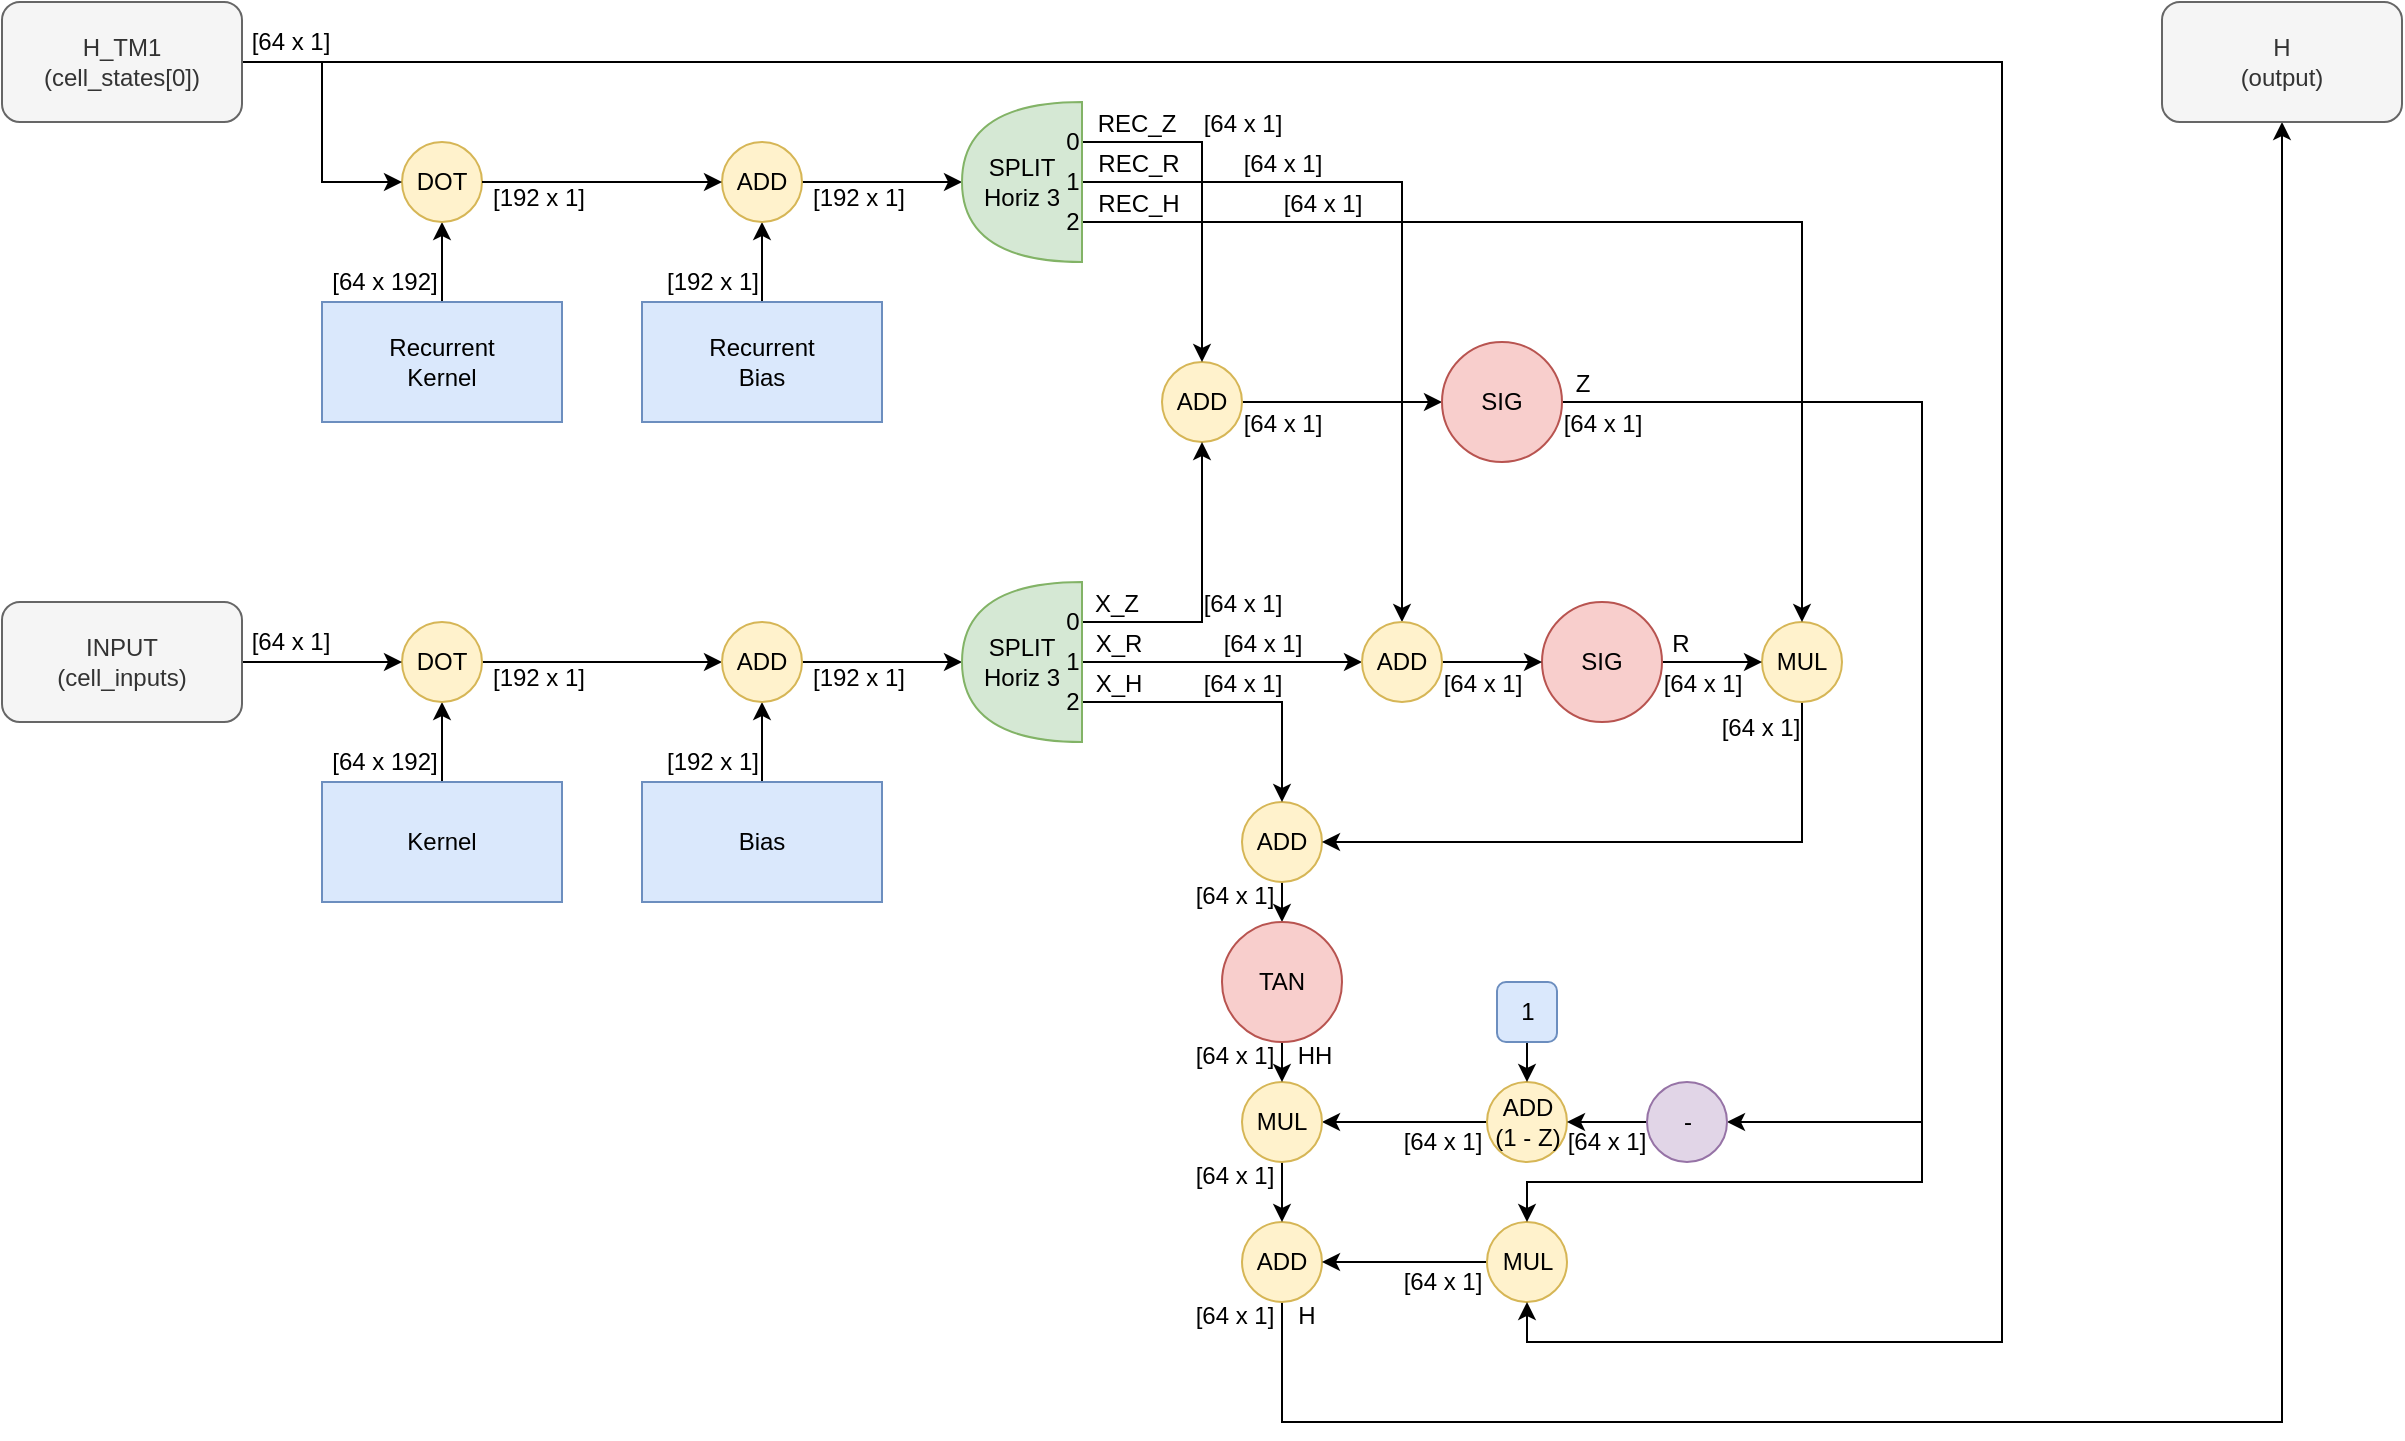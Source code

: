 <mxfile version="21.2.2" type="device">
  <diagram name="Page-1" id="1VWMIe4rgyEAhSwZu4Dp">
    <mxGraphModel dx="1434" dy="822" grid="1" gridSize="10" guides="1" tooltips="1" connect="1" arrows="1" fold="1" page="1" pageScale="1" pageWidth="850" pageHeight="1100" math="0" shadow="0">
      <root>
        <mxCell id="0" />
        <mxCell id="1" parent="0" />
        <mxCell id="q3L-NCkKGhcxbYuwb6-e-39" style="edgeStyle=orthogonalEdgeStyle;rounded=0;orthogonalLoop=1;jettySize=auto;html=1;exitX=0.5;exitY=0;exitDx=0;exitDy=0;entryX=0.5;entryY=1;entryDx=0;entryDy=0;" parent="1" source="q3L-NCkKGhcxbYuwb6-e-1" target="q3L-NCkKGhcxbYuwb6-e-6" edge="1">
          <mxGeometry relative="1" as="geometry" />
        </mxCell>
        <mxCell id="q3L-NCkKGhcxbYuwb6-e-1" value="&lt;div&gt;Kernel&lt;/div&gt;" style="rounded=0;whiteSpace=wrap;html=1;fillColor=#dae8fc;strokeColor=#6c8ebf;" parent="1" vertex="1">
          <mxGeometry x="280" y="400" width="120" height="60" as="geometry" />
        </mxCell>
        <mxCell id="q3L-NCkKGhcxbYuwb6-e-31" style="edgeStyle=orthogonalEdgeStyle;rounded=0;orthogonalLoop=1;jettySize=auto;html=1;exitX=0.5;exitY=0;exitDx=0;exitDy=0;entryX=0.5;entryY=1;entryDx=0;entryDy=0;" parent="1" source="q3L-NCkKGhcxbYuwb6-e-2" target="q3L-NCkKGhcxbYuwb6-e-5" edge="1">
          <mxGeometry relative="1" as="geometry" />
        </mxCell>
        <mxCell id="q3L-NCkKGhcxbYuwb6-e-2" value="Recurrent&lt;br&gt;Kernel" style="rounded=0;whiteSpace=wrap;html=1;fillColor=#dae8fc;strokeColor=#6c8ebf;" parent="1" vertex="1">
          <mxGeometry x="280" y="160" width="120" height="60" as="geometry" />
        </mxCell>
        <mxCell id="q3L-NCkKGhcxbYuwb6-e-41" style="edgeStyle=orthogonalEdgeStyle;rounded=0;orthogonalLoop=1;jettySize=auto;html=1;exitX=0.5;exitY=0;exitDx=0;exitDy=0;entryX=0.5;entryY=1;entryDx=0;entryDy=0;" parent="1" source="q3L-NCkKGhcxbYuwb6-e-3" target="q3L-NCkKGhcxbYuwb6-e-12" edge="1">
          <mxGeometry relative="1" as="geometry" />
        </mxCell>
        <mxCell id="q3L-NCkKGhcxbYuwb6-e-3" value="&lt;div&gt;Bias&lt;/div&gt;" style="rounded=0;whiteSpace=wrap;html=1;fillColor=#dae8fc;strokeColor=#6c8ebf;" parent="1" vertex="1">
          <mxGeometry x="440" y="400" width="120" height="60" as="geometry" />
        </mxCell>
        <mxCell id="q3L-NCkKGhcxbYuwb6-e-32" style="edgeStyle=orthogonalEdgeStyle;rounded=0;orthogonalLoop=1;jettySize=auto;html=1;exitX=0.5;exitY=0;exitDx=0;exitDy=0;entryX=0.5;entryY=1;entryDx=0;entryDy=0;" parent="1" source="q3L-NCkKGhcxbYuwb6-e-4" target="q3L-NCkKGhcxbYuwb6-e-13" edge="1">
          <mxGeometry relative="1" as="geometry" />
        </mxCell>
        <mxCell id="q3L-NCkKGhcxbYuwb6-e-4" value="Recurrent&lt;br&gt;Bias" style="rounded=0;whiteSpace=wrap;html=1;fillColor=#dae8fc;strokeColor=#6c8ebf;" parent="1" vertex="1">
          <mxGeometry x="440" y="160" width="120" height="60" as="geometry" />
        </mxCell>
        <mxCell id="q3L-NCkKGhcxbYuwb6-e-5" value="DOT" style="ellipse;whiteSpace=wrap;html=1;aspect=fixed;fillColor=#fff2cc;strokeColor=#d6b656;" parent="1" vertex="1">
          <mxGeometry x="320" y="80" width="40" height="40" as="geometry" />
        </mxCell>
        <mxCell id="q3L-NCkKGhcxbYuwb6-e-40" style="edgeStyle=orthogonalEdgeStyle;rounded=0;orthogonalLoop=1;jettySize=auto;html=1;exitX=1;exitY=0.5;exitDx=0;exitDy=0;entryX=0;entryY=0.5;entryDx=0;entryDy=0;" parent="1" source="q3L-NCkKGhcxbYuwb6-e-6" target="q3L-NCkKGhcxbYuwb6-e-12" edge="1">
          <mxGeometry relative="1" as="geometry" />
        </mxCell>
        <mxCell id="q3L-NCkKGhcxbYuwb6-e-6" value="DOT" style="ellipse;whiteSpace=wrap;html=1;aspect=fixed;fillColor=#fff2cc;strokeColor=#d6b656;" parent="1" vertex="1">
          <mxGeometry x="320" y="320" width="40" height="40" as="geometry" />
        </mxCell>
        <mxCell id="q3L-NCkKGhcxbYuwb6-e-104" style="edgeStyle=orthogonalEdgeStyle;rounded=0;orthogonalLoop=1;jettySize=auto;html=1;exitX=0.5;exitY=1;exitDx=0;exitDy=0;entryX=0.5;entryY=1;entryDx=0;entryDy=0;" parent="1" source="q3L-NCkKGhcxbYuwb6-e-8" target="q3L-NCkKGhcxbYuwb6-e-25" edge="1">
          <mxGeometry relative="1" as="geometry">
            <Array as="points">
              <mxPoint x="760" y="720" />
              <mxPoint x="1260" y="720" />
            </Array>
          </mxGeometry>
        </mxCell>
        <mxCell id="q3L-NCkKGhcxbYuwb6-e-8" value="ADD" style="ellipse;whiteSpace=wrap;html=1;aspect=fixed;fillColor=#fff2cc;strokeColor=#d6b656;" parent="1" vertex="1">
          <mxGeometry x="740" y="620" width="40" height="40" as="geometry" />
        </mxCell>
        <mxCell id="q3L-NCkKGhcxbYuwb6-e-100" style="edgeStyle=orthogonalEdgeStyle;rounded=0;orthogonalLoop=1;jettySize=auto;html=1;exitX=0;exitY=0.5;exitDx=0;exitDy=0;entryX=1;entryY=0.5;entryDx=0;entryDy=0;" parent="1" source="q3L-NCkKGhcxbYuwb6-e-9" target="q3L-NCkKGhcxbYuwb6-e-15" edge="1">
          <mxGeometry relative="1" as="geometry" />
        </mxCell>
        <mxCell id="q3L-NCkKGhcxbYuwb6-e-9" value="ADD&lt;br&gt;(1 - Z)" style="ellipse;whiteSpace=wrap;html=1;aspect=fixed;fillColor=#fff2cc;strokeColor=#d6b656;" parent="1" vertex="1">
          <mxGeometry x="862.5" y="550" width="40" height="40" as="geometry" />
        </mxCell>
        <mxCell id="q3L-NCkKGhcxbYuwb6-e-80" style="edgeStyle=orthogonalEdgeStyle;rounded=0;orthogonalLoop=1;jettySize=auto;html=1;exitX=0.5;exitY=1;exitDx=0;exitDy=0;entryX=0.5;entryY=0;entryDx=0;entryDy=0;" parent="1" source="q3L-NCkKGhcxbYuwb6-e-10" target="q3L-NCkKGhcxbYuwb6-e-20" edge="1">
          <mxGeometry relative="1" as="geometry" />
        </mxCell>
        <mxCell id="q3L-NCkKGhcxbYuwb6-e-10" value="ADD" style="ellipse;whiteSpace=wrap;html=1;aspect=fixed;fillColor=#fff2cc;strokeColor=#d6b656;" parent="1" vertex="1">
          <mxGeometry x="740" y="410" width="40" height="40" as="geometry" />
        </mxCell>
        <mxCell id="q3L-NCkKGhcxbYuwb6-e-70" style="edgeStyle=orthogonalEdgeStyle;rounded=0;orthogonalLoop=1;jettySize=auto;html=1;exitX=1;exitY=0.5;exitDx=0;exitDy=0;entryX=0;entryY=0.5;entryDx=0;entryDy=0;" parent="1" source="q3L-NCkKGhcxbYuwb6-e-11" target="q3L-NCkKGhcxbYuwb6-e-19" edge="1">
          <mxGeometry relative="1" as="geometry" />
        </mxCell>
        <mxCell id="q3L-NCkKGhcxbYuwb6-e-11" value="ADD" style="ellipse;whiteSpace=wrap;html=1;aspect=fixed;fillColor=#fff2cc;strokeColor=#d6b656;" parent="1" vertex="1">
          <mxGeometry x="700" y="190" width="40" height="40" as="geometry" />
        </mxCell>
        <mxCell id="q3L-NCkKGhcxbYuwb6-e-42" style="edgeStyle=orthogonalEdgeStyle;rounded=0;orthogonalLoop=1;jettySize=auto;html=1;exitX=1;exitY=0.5;exitDx=0;exitDy=0;entryX=1;entryY=0.5;entryDx=0;entryDy=0;entryPerimeter=0;" parent="1" source="q3L-NCkKGhcxbYuwb6-e-12" target="q3L-NCkKGhcxbYuwb6-e-37" edge="1">
          <mxGeometry relative="1" as="geometry" />
        </mxCell>
        <mxCell id="q3L-NCkKGhcxbYuwb6-e-12" value="ADD" style="ellipse;whiteSpace=wrap;html=1;aspect=fixed;fillColor=#fff2cc;strokeColor=#d6b656;" parent="1" vertex="1">
          <mxGeometry x="480" y="320" width="40" height="40" as="geometry" />
        </mxCell>
        <mxCell id="q3L-NCkKGhcxbYuwb6-e-120" style="edgeStyle=orthogonalEdgeStyle;rounded=0;orthogonalLoop=1;jettySize=auto;html=1;exitX=1;exitY=0.5;exitDx=0;exitDy=0;entryX=1;entryY=0.5;entryDx=0;entryDy=0;entryPerimeter=0;" parent="1" source="q3L-NCkKGhcxbYuwb6-e-13" target="q3L-NCkKGhcxbYuwb6-e-27" edge="1">
          <mxGeometry relative="1" as="geometry" />
        </mxCell>
        <mxCell id="q3L-NCkKGhcxbYuwb6-e-13" value="ADD" style="ellipse;whiteSpace=wrap;html=1;aspect=fixed;fillColor=#fff2cc;strokeColor=#d6b656;" parent="1" vertex="1">
          <mxGeometry x="480" y="80" width="40" height="40" as="geometry" />
        </mxCell>
        <mxCell id="q3L-NCkKGhcxbYuwb6-e-102" style="edgeStyle=orthogonalEdgeStyle;rounded=0;orthogonalLoop=1;jettySize=auto;html=1;exitX=0;exitY=0.5;exitDx=0;exitDy=0;entryX=1;entryY=0.5;entryDx=0;entryDy=0;" parent="1" source="q3L-NCkKGhcxbYuwb6-e-14" target="q3L-NCkKGhcxbYuwb6-e-8" edge="1">
          <mxGeometry relative="1" as="geometry" />
        </mxCell>
        <mxCell id="q3L-NCkKGhcxbYuwb6-e-14" value="MUL" style="ellipse;whiteSpace=wrap;html=1;aspect=fixed;fillColor=#fff2cc;strokeColor=#d6b656;" parent="1" vertex="1">
          <mxGeometry x="862.5" y="620" width="40" height="40" as="geometry" />
        </mxCell>
        <mxCell id="q3L-NCkKGhcxbYuwb6-e-101" style="edgeStyle=orthogonalEdgeStyle;rounded=0;orthogonalLoop=1;jettySize=auto;html=1;exitX=0.5;exitY=1;exitDx=0;exitDy=0;entryX=0.5;entryY=0;entryDx=0;entryDy=0;" parent="1" source="q3L-NCkKGhcxbYuwb6-e-15" target="q3L-NCkKGhcxbYuwb6-e-8" edge="1">
          <mxGeometry relative="1" as="geometry" />
        </mxCell>
        <mxCell id="q3L-NCkKGhcxbYuwb6-e-15" value="MUL" style="ellipse;whiteSpace=wrap;html=1;aspect=fixed;fillColor=#fff2cc;strokeColor=#d6b656;" parent="1" vertex="1">
          <mxGeometry x="740" y="550" width="40" height="40" as="geometry" />
        </mxCell>
        <mxCell id="q3L-NCkKGhcxbYuwb6-e-87" style="edgeStyle=orthogonalEdgeStyle;rounded=0;orthogonalLoop=1;jettySize=auto;html=1;exitX=0.5;exitY=1;exitDx=0;exitDy=0;entryX=1;entryY=0.5;entryDx=0;entryDy=0;" parent="1" source="q3L-NCkKGhcxbYuwb6-e-16" target="q3L-NCkKGhcxbYuwb6-e-10" edge="1">
          <mxGeometry relative="1" as="geometry" />
        </mxCell>
        <mxCell id="q3L-NCkKGhcxbYuwb6-e-16" value="MUL" style="ellipse;whiteSpace=wrap;html=1;aspect=fixed;fillColor=#fff2cc;strokeColor=#d6b656;" parent="1" vertex="1">
          <mxGeometry x="1000" y="320" width="40" height="40" as="geometry" />
        </mxCell>
        <mxCell id="q3L-NCkKGhcxbYuwb6-e-77" style="edgeStyle=orthogonalEdgeStyle;rounded=0;orthogonalLoop=1;jettySize=auto;html=1;exitX=1;exitY=0.5;exitDx=0;exitDy=0;entryX=0;entryY=0.5;entryDx=0;entryDy=0;" parent="1" source="q3L-NCkKGhcxbYuwb6-e-17" target="q3L-NCkKGhcxbYuwb6-e-16" edge="1">
          <mxGeometry relative="1" as="geometry" />
        </mxCell>
        <mxCell id="q3L-NCkKGhcxbYuwb6-e-17" value="SIG" style="ellipse;whiteSpace=wrap;html=1;aspect=fixed;fillColor=#f8cecc;strokeColor=#b85450;" parent="1" vertex="1">
          <mxGeometry x="890" y="310" width="60" height="60" as="geometry" />
        </mxCell>
        <mxCell id="q3L-NCkKGhcxbYuwb6-e-93" style="edgeStyle=orthogonalEdgeStyle;rounded=0;orthogonalLoop=1;jettySize=auto;html=1;exitX=1;exitY=0.5;exitDx=0;exitDy=0;entryX=0.5;entryY=0;entryDx=0;entryDy=0;" parent="1" source="q3L-NCkKGhcxbYuwb6-e-19" target="q3L-NCkKGhcxbYuwb6-e-14" edge="1">
          <mxGeometry relative="1" as="geometry">
            <mxPoint x="1200" y="580" as="targetPoint" />
            <Array as="points">
              <mxPoint x="1080" y="210" />
              <mxPoint x="1080" y="600" />
              <mxPoint x="883" y="600" />
            </Array>
          </mxGeometry>
        </mxCell>
        <mxCell id="q3L-NCkKGhcxbYuwb6-e-111" style="edgeStyle=orthogonalEdgeStyle;rounded=0;orthogonalLoop=1;jettySize=auto;html=1;exitX=1;exitY=0.5;exitDx=0;exitDy=0;entryX=1;entryY=0.5;entryDx=0;entryDy=0;" parent="1" source="q3L-NCkKGhcxbYuwb6-e-19" target="q3L-NCkKGhcxbYuwb6-e-112" edge="1">
          <mxGeometry relative="1" as="geometry">
            <mxPoint x="1092.5" y="593.75" as="targetPoint" />
            <Array as="points">
              <mxPoint x="1080" y="210" />
              <mxPoint x="1080" y="570" />
            </Array>
          </mxGeometry>
        </mxCell>
        <mxCell id="q3L-NCkKGhcxbYuwb6-e-19" value="SIG" style="ellipse;whiteSpace=wrap;html=1;aspect=fixed;fillColor=#f8cecc;strokeColor=#b85450;" parent="1" vertex="1">
          <mxGeometry x="840" y="180" width="60" height="60" as="geometry" />
        </mxCell>
        <mxCell id="q3L-NCkKGhcxbYuwb6-e-99" style="edgeStyle=orthogonalEdgeStyle;rounded=0;orthogonalLoop=1;jettySize=auto;html=1;exitX=0.5;exitY=1;exitDx=0;exitDy=0;entryX=0.5;entryY=0;entryDx=0;entryDy=0;" parent="1" source="q3L-NCkKGhcxbYuwb6-e-20" target="q3L-NCkKGhcxbYuwb6-e-15" edge="1">
          <mxGeometry relative="1" as="geometry" />
        </mxCell>
        <mxCell id="q3L-NCkKGhcxbYuwb6-e-20" value="TAN" style="ellipse;whiteSpace=wrap;html=1;aspect=fixed;fillColor=#f8cecc;strokeColor=#b85450;" parent="1" vertex="1">
          <mxGeometry x="730" y="470" width="60" height="60" as="geometry" />
        </mxCell>
        <mxCell id="q3L-NCkKGhcxbYuwb6-e-96" style="edgeStyle=orthogonalEdgeStyle;rounded=0;orthogonalLoop=1;jettySize=auto;html=1;exitX=0;exitY=0.5;exitDx=0;exitDy=0;entryX=1;entryY=0.5;entryDx=0;entryDy=0;" parent="1" source="q3L-NCkKGhcxbYuwb6-e-112" target="q3L-NCkKGhcxbYuwb6-e-9" edge="1">
          <mxGeometry relative="1" as="geometry">
            <mxPoint x="942.5" y="593.75" as="sourcePoint" />
          </mxGeometry>
        </mxCell>
        <mxCell id="q3L-NCkKGhcxbYuwb6-e-95" style="edgeStyle=orthogonalEdgeStyle;rounded=0;orthogonalLoop=1;jettySize=auto;html=1;exitX=0.5;exitY=1;exitDx=0;exitDy=0;entryX=0.5;entryY=0;entryDx=0;entryDy=0;" parent="1" source="q3L-NCkKGhcxbYuwb6-e-22" target="q3L-NCkKGhcxbYuwb6-e-9" edge="1">
          <mxGeometry relative="1" as="geometry" />
        </mxCell>
        <mxCell id="q3L-NCkKGhcxbYuwb6-e-22" value="1" style="rounded=1;whiteSpace=wrap;html=1;fillColor=#dae8fc;strokeColor=#6c8ebf;" parent="1" vertex="1">
          <mxGeometry x="867.5" y="500" width="30" height="30" as="geometry" />
        </mxCell>
        <mxCell id="q3L-NCkKGhcxbYuwb6-e-88" style="edgeStyle=orthogonalEdgeStyle;rounded=0;orthogonalLoop=1;jettySize=auto;html=1;exitX=1;exitY=0.5;exitDx=0;exitDy=0;entryX=0;entryY=0.5;entryDx=0;entryDy=0;" parent="1" source="q3L-NCkKGhcxbYuwb6-e-23" target="q3L-NCkKGhcxbYuwb6-e-5" edge="1">
          <mxGeometry relative="1" as="geometry" />
        </mxCell>
        <mxCell id="q3L-NCkKGhcxbYuwb6-e-103" style="edgeStyle=orthogonalEdgeStyle;rounded=0;orthogonalLoop=1;jettySize=auto;html=1;exitX=1;exitY=0.5;exitDx=0;exitDy=0;entryX=0.5;entryY=1;entryDx=0;entryDy=0;" parent="1" source="q3L-NCkKGhcxbYuwb6-e-23" target="q3L-NCkKGhcxbYuwb6-e-14" edge="1">
          <mxGeometry relative="1" as="geometry">
            <Array as="points">
              <mxPoint x="1120" y="40" />
              <mxPoint x="1120" y="680" />
              <mxPoint x="883" y="680" />
            </Array>
          </mxGeometry>
        </mxCell>
        <mxCell id="q3L-NCkKGhcxbYuwb6-e-23" value="H_TM1&lt;br&gt;(cell_states[0])" style="rounded=1;whiteSpace=wrap;html=1;fillColor=#f5f5f5;strokeColor=#666666;fontColor=#333333;" parent="1" vertex="1">
          <mxGeometry x="120" y="10" width="120" height="60" as="geometry" />
        </mxCell>
        <mxCell id="q3L-NCkKGhcxbYuwb6-e-38" style="edgeStyle=orthogonalEdgeStyle;rounded=0;orthogonalLoop=1;jettySize=auto;html=1;exitX=1;exitY=0.5;exitDx=0;exitDy=0;entryX=0;entryY=0.5;entryDx=0;entryDy=0;" parent="1" source="q3L-NCkKGhcxbYuwb6-e-24" target="q3L-NCkKGhcxbYuwb6-e-6" edge="1">
          <mxGeometry relative="1" as="geometry" />
        </mxCell>
        <mxCell id="q3L-NCkKGhcxbYuwb6-e-24" value="INPUT&lt;br&gt;(cell_inputs)" style="rounded=1;whiteSpace=wrap;html=1;fillColor=#f5f5f5;strokeColor=#666666;fontColor=#333333;" parent="1" vertex="1">
          <mxGeometry x="120" y="310" width="120" height="60" as="geometry" />
        </mxCell>
        <mxCell id="q3L-NCkKGhcxbYuwb6-e-25" value="H&lt;br&gt;(output)" style="rounded=1;whiteSpace=wrap;html=1;fillColor=#f5f5f5;strokeColor=#666666;fontColor=#333333;" parent="1" vertex="1">
          <mxGeometry x="1200" y="10" width="120" height="60" as="geometry" />
        </mxCell>
        <mxCell id="q3L-NCkKGhcxbYuwb6-e-83" style="edgeStyle=orthogonalEdgeStyle;rounded=0;orthogonalLoop=1;jettySize=auto;html=1;exitX=0;exitY=0.75;exitDx=0;exitDy=0;exitPerimeter=0;entryX=0.5;entryY=0;entryDx=0;entryDy=0;" parent="1" source="q3L-NCkKGhcxbYuwb6-e-27" target="q3L-NCkKGhcxbYuwb6-e-11" edge="1">
          <mxGeometry relative="1" as="geometry" />
        </mxCell>
        <mxCell id="q3L-NCkKGhcxbYuwb6-e-84" style="edgeStyle=orthogonalEdgeStyle;rounded=0;orthogonalLoop=1;jettySize=auto;html=1;exitX=0;exitY=0.25;exitDx=0;exitDy=0;exitPerimeter=0;entryX=0.5;entryY=0;entryDx=0;entryDy=0;" parent="1" source="q3L-NCkKGhcxbYuwb6-e-27" target="q3L-NCkKGhcxbYuwb6-e-16" edge="1">
          <mxGeometry relative="1" as="geometry" />
        </mxCell>
        <mxCell id="q3L-NCkKGhcxbYuwb6-e-89" style="edgeStyle=orthogonalEdgeStyle;rounded=0;orthogonalLoop=1;jettySize=auto;html=1;exitX=0;exitY=0.5;exitDx=0;exitDy=0;exitPerimeter=0;entryX=0.5;entryY=0;entryDx=0;entryDy=0;" parent="1" source="q3L-NCkKGhcxbYuwb6-e-27" target="q3L-NCkKGhcxbYuwb6-e-64" edge="1">
          <mxGeometry relative="1" as="geometry" />
        </mxCell>
        <mxCell id="q3L-NCkKGhcxbYuwb6-e-27" value="SPLIT&lt;br&gt;Horiz 3" style="shape=or;whiteSpace=wrap;html=1;portConstraintRotation=0;direction=west;fillColor=#d5e8d4;strokeColor=#82b366;" parent="1" vertex="1">
          <mxGeometry x="600" y="60" width="60" height="80" as="geometry" />
        </mxCell>
        <mxCell id="q3L-NCkKGhcxbYuwb6-e-30" value="" style="endArrow=classic;html=1;rounded=0;exitX=1;exitY=0.5;exitDx=0;exitDy=0;entryX=0;entryY=0.5;entryDx=0;entryDy=0;" parent="1" source="q3L-NCkKGhcxbYuwb6-e-5" target="q3L-NCkKGhcxbYuwb6-e-13" edge="1">
          <mxGeometry width="50" height="50" relative="1" as="geometry">
            <mxPoint x="610" y="190" as="sourcePoint" />
            <mxPoint x="440" y="150" as="targetPoint" />
          </mxGeometry>
        </mxCell>
        <mxCell id="q3L-NCkKGhcxbYuwb6-e-65" style="edgeStyle=orthogonalEdgeStyle;rounded=0;orthogonalLoop=1;jettySize=auto;html=1;exitX=0;exitY=0.5;exitDx=0;exitDy=0;exitPerimeter=0;entryX=0;entryY=0.5;entryDx=0;entryDy=0;" parent="1" source="q3L-NCkKGhcxbYuwb6-e-37" target="q3L-NCkKGhcxbYuwb6-e-64" edge="1">
          <mxGeometry relative="1" as="geometry" />
        </mxCell>
        <mxCell id="q3L-NCkKGhcxbYuwb6-e-85" style="edgeStyle=orthogonalEdgeStyle;rounded=0;orthogonalLoop=1;jettySize=auto;html=1;exitX=0;exitY=0.25;exitDx=0;exitDy=0;exitPerimeter=0;entryX=0.5;entryY=0;entryDx=0;entryDy=0;" parent="1" source="q3L-NCkKGhcxbYuwb6-e-37" target="q3L-NCkKGhcxbYuwb6-e-10" edge="1">
          <mxGeometry relative="1" as="geometry" />
        </mxCell>
        <mxCell id="q3L-NCkKGhcxbYuwb6-e-86" style="edgeStyle=orthogonalEdgeStyle;rounded=0;orthogonalLoop=1;jettySize=auto;html=1;exitX=0;exitY=0.75;exitDx=0;exitDy=0;exitPerimeter=0;entryX=0.5;entryY=1;entryDx=0;entryDy=0;" parent="1" source="q3L-NCkKGhcxbYuwb6-e-37" target="q3L-NCkKGhcxbYuwb6-e-11" edge="1">
          <mxGeometry relative="1" as="geometry" />
        </mxCell>
        <mxCell id="q3L-NCkKGhcxbYuwb6-e-37" value="SPLIT&lt;br&gt;Horiz 3" style="shape=or;whiteSpace=wrap;html=1;portConstraintRotation=0;direction=west;fillColor=#d5e8d4;strokeColor=#82b366;" parent="1" vertex="1">
          <mxGeometry x="600" y="300" width="60" height="80" as="geometry" />
        </mxCell>
        <mxCell id="q3L-NCkKGhcxbYuwb6-e-52" value="X_H" style="text;html=1;align=center;verticalAlign=middle;resizable=0;points=[];autosize=1;strokeColor=none;fillColor=none;" parent="1" vertex="1">
          <mxGeometry x="653" y="336" width="50" height="30" as="geometry" />
        </mxCell>
        <mxCell id="q3L-NCkKGhcxbYuwb6-e-53" value="2" style="text;html=1;align=center;verticalAlign=middle;resizable=0;points=[];autosize=1;strokeColor=none;fillColor=none;" parent="1" vertex="1">
          <mxGeometry x="640" y="345" width="30" height="30" as="geometry" />
        </mxCell>
        <mxCell id="q3L-NCkKGhcxbYuwb6-e-56" value="0" style="text;html=1;align=center;verticalAlign=middle;resizable=0;points=[];autosize=1;strokeColor=none;fillColor=none;" parent="1" vertex="1">
          <mxGeometry x="640" y="305" width="30" height="30" as="geometry" />
        </mxCell>
        <mxCell id="q3L-NCkKGhcxbYuwb6-e-57" value="2" style="text;html=1;align=center;verticalAlign=middle;resizable=0;points=[];autosize=1;strokeColor=none;fillColor=none;" parent="1" vertex="1">
          <mxGeometry x="640" y="105" width="30" height="30" as="geometry" />
        </mxCell>
        <mxCell id="q3L-NCkKGhcxbYuwb6-e-58" value="1" style="text;html=1;align=center;verticalAlign=middle;resizable=0;points=[];autosize=1;strokeColor=none;fillColor=none;" parent="1" vertex="1">
          <mxGeometry x="640" y="85" width="30" height="30" as="geometry" />
        </mxCell>
        <mxCell id="q3L-NCkKGhcxbYuwb6-e-59" value="0" style="text;html=1;align=center;verticalAlign=middle;resizable=0;points=[];autosize=1;strokeColor=none;fillColor=none;" parent="1" vertex="1">
          <mxGeometry x="640" y="65" width="30" height="30" as="geometry" />
        </mxCell>
        <mxCell id="q3L-NCkKGhcxbYuwb6-e-71" style="edgeStyle=orthogonalEdgeStyle;rounded=0;orthogonalLoop=1;jettySize=auto;html=1;exitX=1;exitY=0.5;exitDx=0;exitDy=0;entryX=0;entryY=0.5;entryDx=0;entryDy=0;" parent="1" source="q3L-NCkKGhcxbYuwb6-e-64" target="q3L-NCkKGhcxbYuwb6-e-17" edge="1">
          <mxGeometry relative="1" as="geometry" />
        </mxCell>
        <mxCell id="q3L-NCkKGhcxbYuwb6-e-64" value="ADD" style="ellipse;whiteSpace=wrap;html=1;aspect=fixed;fillColor=#fff2cc;strokeColor=#d6b656;" parent="1" vertex="1">
          <mxGeometry x="800" y="320" width="40" height="40" as="geometry" />
        </mxCell>
        <mxCell id="q3L-NCkKGhcxbYuwb6-e-69" value="REC_H" style="text;html=1;align=center;verticalAlign=middle;resizable=0;points=[];autosize=1;strokeColor=none;fillColor=none;" parent="1" vertex="1">
          <mxGeometry x="653" y="96" width="70" height="30" as="geometry" />
        </mxCell>
        <mxCell id="q3L-NCkKGhcxbYuwb6-e-91" value="REC_R" style="text;html=1;align=center;verticalAlign=middle;resizable=0;points=[];autosize=1;strokeColor=none;fillColor=none;" parent="1" vertex="1">
          <mxGeometry x="653" y="76" width="70" height="30" as="geometry" />
        </mxCell>
        <mxCell id="q3L-NCkKGhcxbYuwb6-e-92" value="REC_Z" style="text;html=1;align=center;verticalAlign=middle;resizable=0;points=[];autosize=1;strokeColor=none;fillColor=none;" parent="1" vertex="1">
          <mxGeometry x="657" y="56" width="60" height="30" as="geometry" />
        </mxCell>
        <mxCell id="q3L-NCkKGhcxbYuwb6-e-105" value="X_R" style="text;html=1;align=center;verticalAlign=middle;resizable=0;points=[];autosize=1;strokeColor=none;fillColor=none;" parent="1" vertex="1">
          <mxGeometry x="653" y="316" width="50" height="30" as="geometry" />
        </mxCell>
        <mxCell id="q3L-NCkKGhcxbYuwb6-e-106" value="X_Z" style="text;html=1;align=center;verticalAlign=middle;resizable=0;points=[];autosize=1;strokeColor=none;fillColor=none;" parent="1" vertex="1">
          <mxGeometry x="657" y="296" width="40" height="30" as="geometry" />
        </mxCell>
        <mxCell id="q3L-NCkKGhcxbYuwb6-e-107" value="1" style="text;html=1;align=center;verticalAlign=middle;resizable=0;points=[];autosize=1;strokeColor=none;fillColor=none;" parent="1" vertex="1">
          <mxGeometry x="640" y="325" width="30" height="30" as="geometry" />
        </mxCell>
        <mxCell id="q3L-NCkKGhcxbYuwb6-e-112" value="-" style="ellipse;whiteSpace=wrap;html=1;aspect=fixed;fillColor=#e1d5e7;strokeColor=#9673a6;" parent="1" vertex="1">
          <mxGeometry x="942.5" y="550" width="40" height="40" as="geometry" />
        </mxCell>
        <mxCell id="q3L-NCkKGhcxbYuwb6-e-121" value="Z" style="text;html=1;align=center;verticalAlign=middle;resizable=0;points=[];autosize=1;strokeColor=none;fillColor=none;" parent="1" vertex="1">
          <mxGeometry x="895" y="186" width="30" height="30" as="geometry" />
        </mxCell>
        <mxCell id="q3L-NCkKGhcxbYuwb6-e-122" value="R" style="text;html=1;align=center;verticalAlign=middle;resizable=0;points=[];autosize=1;strokeColor=none;fillColor=none;" parent="1" vertex="1">
          <mxGeometry x="944" y="316" width="30" height="30" as="geometry" />
        </mxCell>
        <mxCell id="q3L-NCkKGhcxbYuwb6-e-123" value="HH" style="text;html=1;align=center;verticalAlign=middle;resizable=0;points=[];autosize=1;strokeColor=none;fillColor=none;" parent="1" vertex="1">
          <mxGeometry x="756" y="522" width="40" height="30" as="geometry" />
        </mxCell>
        <mxCell id="q3L-NCkKGhcxbYuwb6-e-124" value="H" style="text;html=1;align=center;verticalAlign=middle;resizable=0;points=[];autosize=1;strokeColor=none;fillColor=none;" parent="1" vertex="1">
          <mxGeometry x="757" y="652" width="30" height="30" as="geometry" />
        </mxCell>
        <mxCell id="yG50L7q11J7QSrY-q6KC-1" value="[64 x 1]" style="text;html=1;align=center;verticalAlign=middle;resizable=0;points=[];autosize=1;strokeColor=none;fillColor=none;" vertex="1" parent="1">
          <mxGeometry x="234" y="15" width="60" height="30" as="geometry" />
        </mxCell>
        <mxCell id="yG50L7q11J7QSrY-q6KC-2" value="[64 x 1]" style="text;html=1;align=center;verticalAlign=middle;resizable=0;points=[];autosize=1;strokeColor=none;fillColor=none;" vertex="1" parent="1">
          <mxGeometry x="234" y="315" width="60" height="30" as="geometry" />
        </mxCell>
        <mxCell id="yG50L7q11J7QSrY-q6KC-3" value="[64 x 1]" style="text;html=1;align=center;verticalAlign=middle;resizable=0;points=[];autosize=1;strokeColor=none;fillColor=none;" vertex="1" parent="1">
          <mxGeometry x="706" y="652" width="60" height="30" as="geometry" />
        </mxCell>
        <mxCell id="yG50L7q11J7QSrY-q6KC-4" value="[64 x 192]" style="text;html=1;align=center;verticalAlign=middle;resizable=0;points=[];autosize=1;strokeColor=none;fillColor=none;" vertex="1" parent="1">
          <mxGeometry x="271" y="135" width="80" height="30" as="geometry" />
        </mxCell>
        <mxCell id="yG50L7q11J7QSrY-q6KC-5" value="[192 x 1]" style="text;html=1;align=center;verticalAlign=middle;resizable=0;points=[];autosize=1;strokeColor=none;fillColor=none;" vertex="1" parent="1">
          <mxGeometry x="440" y="135" width="70" height="30" as="geometry" />
        </mxCell>
        <mxCell id="yG50L7q11J7QSrY-q6KC-6" value="[64 x 192]" style="text;html=1;align=center;verticalAlign=middle;resizable=0;points=[];autosize=1;strokeColor=none;fillColor=none;" vertex="1" parent="1">
          <mxGeometry x="271" y="375" width="80" height="30" as="geometry" />
        </mxCell>
        <mxCell id="yG50L7q11J7QSrY-q6KC-7" value="[192 x 1]" style="text;html=1;align=center;verticalAlign=middle;resizable=0;points=[];autosize=1;strokeColor=none;fillColor=none;" vertex="1" parent="1">
          <mxGeometry x="440" y="375" width="70" height="30" as="geometry" />
        </mxCell>
        <mxCell id="yG50L7q11J7QSrY-q6KC-8" value="[64 x 1]" style="text;html=1;align=center;verticalAlign=middle;resizable=0;points=[];autosize=1;strokeColor=none;fillColor=none;" vertex="1" parent="1">
          <mxGeometry x="710" y="56" width="60" height="30" as="geometry" />
        </mxCell>
        <mxCell id="yG50L7q11J7QSrY-q6KC-11" value="[64 x 1]" style="text;html=1;align=center;verticalAlign=middle;resizable=0;points=[];autosize=1;strokeColor=none;fillColor=none;" vertex="1" parent="1">
          <mxGeometry x="730" y="76" width="60" height="30" as="geometry" />
        </mxCell>
        <mxCell id="yG50L7q11J7QSrY-q6KC-12" value="[64 x 1]" style="text;html=1;align=center;verticalAlign=middle;resizable=0;points=[];autosize=1;strokeColor=none;fillColor=none;" vertex="1" parent="1">
          <mxGeometry x="750" y="96" width="60" height="30" as="geometry" />
        </mxCell>
        <mxCell id="yG50L7q11J7QSrY-q6KC-13" value="[64 x 1]" style="text;html=1;align=center;verticalAlign=middle;resizable=0;points=[];autosize=1;strokeColor=none;fillColor=none;" vertex="1" parent="1">
          <mxGeometry x="710" y="296" width="60" height="30" as="geometry" />
        </mxCell>
        <mxCell id="yG50L7q11J7QSrY-q6KC-14" value="[64 x 1]" style="text;html=1;align=center;verticalAlign=middle;resizable=0;points=[];autosize=1;strokeColor=none;fillColor=none;" vertex="1" parent="1">
          <mxGeometry x="720" y="316" width="60" height="30" as="geometry" />
        </mxCell>
        <mxCell id="yG50L7q11J7QSrY-q6KC-15" value="[64 x 1]" style="text;html=1;align=center;verticalAlign=middle;resizable=0;points=[];autosize=1;strokeColor=none;fillColor=none;" vertex="1" parent="1">
          <mxGeometry x="710" y="336" width="60" height="30" as="geometry" />
        </mxCell>
        <mxCell id="yG50L7q11J7QSrY-q6KC-16" value="[64 x 1]" style="text;html=1;align=center;verticalAlign=middle;resizable=0;points=[];autosize=1;strokeColor=none;fillColor=none;" vertex="1" parent="1">
          <mxGeometry x="730" y="206" width="60" height="30" as="geometry" />
        </mxCell>
        <mxCell id="yG50L7q11J7QSrY-q6KC-17" value="[64 x 1]" style="text;html=1;align=center;verticalAlign=middle;resizable=0;points=[];autosize=1;strokeColor=none;fillColor=none;" vertex="1" parent="1">
          <mxGeometry x="890" y="206" width="60" height="30" as="geometry" />
        </mxCell>
        <mxCell id="yG50L7q11J7QSrY-q6KC-18" value="[64 x 1]" style="text;html=1;align=center;verticalAlign=middle;resizable=0;points=[];autosize=1;strokeColor=none;fillColor=none;" vertex="1" parent="1">
          <mxGeometry x="830" y="336" width="60" height="30" as="geometry" />
        </mxCell>
        <mxCell id="yG50L7q11J7QSrY-q6KC-19" value="[64 x 1]" style="text;html=1;align=center;verticalAlign=middle;resizable=0;points=[];autosize=1;strokeColor=none;fillColor=none;" vertex="1" parent="1">
          <mxGeometry x="940" y="336" width="60" height="30" as="geometry" />
        </mxCell>
        <mxCell id="yG50L7q11J7QSrY-q6KC-20" value="[64 x 1]" style="text;html=1;align=center;verticalAlign=middle;resizable=0;points=[];autosize=1;strokeColor=none;fillColor=none;" vertex="1" parent="1">
          <mxGeometry x="969" y="358" width="60" height="30" as="geometry" />
        </mxCell>
        <mxCell id="yG50L7q11J7QSrY-q6KC-21" value="[64 x 1]" style="text;html=1;align=center;verticalAlign=middle;resizable=0;points=[];autosize=1;strokeColor=none;fillColor=none;" vertex="1" parent="1">
          <mxGeometry x="706" y="582" width="60" height="30" as="geometry" />
        </mxCell>
        <mxCell id="yG50L7q11J7QSrY-q6KC-22" value="[64 x 1]" style="text;html=1;align=center;verticalAlign=middle;resizable=0;points=[];autosize=1;strokeColor=none;fillColor=none;" vertex="1" parent="1">
          <mxGeometry x="706" y="522" width="60" height="30" as="geometry" />
        </mxCell>
        <mxCell id="yG50L7q11J7QSrY-q6KC-23" value="[64 x 1]" style="text;html=1;align=center;verticalAlign=middle;resizable=0;points=[];autosize=1;strokeColor=none;fillColor=none;" vertex="1" parent="1">
          <mxGeometry x="706" y="442" width="60" height="30" as="geometry" />
        </mxCell>
        <mxCell id="yG50L7q11J7QSrY-q6KC-24" value="[64 x 1]" style="text;html=1;align=center;verticalAlign=middle;resizable=0;points=[];autosize=1;strokeColor=none;fillColor=none;" vertex="1" parent="1">
          <mxGeometry x="892" y="565" width="60" height="30" as="geometry" />
        </mxCell>
        <mxCell id="yG50L7q11J7QSrY-q6KC-25" value="[64 x 1]" style="text;html=1;align=center;verticalAlign=middle;resizable=0;points=[];autosize=1;strokeColor=none;fillColor=none;" vertex="1" parent="1">
          <mxGeometry x="810" y="565" width="60" height="30" as="geometry" />
        </mxCell>
        <mxCell id="yG50L7q11J7QSrY-q6KC-26" value="[64 x 1]" style="text;html=1;align=center;verticalAlign=middle;resizable=0;points=[];autosize=1;strokeColor=none;fillColor=none;" vertex="1" parent="1">
          <mxGeometry x="810" y="635" width="60" height="30" as="geometry" />
        </mxCell>
        <mxCell id="yG50L7q11J7QSrY-q6KC-27" value="[192 x 1]" style="text;html=1;align=center;verticalAlign=middle;resizable=0;points=[];autosize=1;strokeColor=none;fillColor=none;" vertex="1" parent="1">
          <mxGeometry x="353" y="333" width="70" height="30" as="geometry" />
        </mxCell>
        <mxCell id="yG50L7q11J7QSrY-q6KC-28" value="[192 x 1]" style="text;html=1;align=center;verticalAlign=middle;resizable=0;points=[];autosize=1;strokeColor=none;fillColor=none;" vertex="1" parent="1">
          <mxGeometry x="513" y="333" width="70" height="30" as="geometry" />
        </mxCell>
        <mxCell id="yG50L7q11J7QSrY-q6KC-29" value="[192 x 1]" style="text;html=1;align=center;verticalAlign=middle;resizable=0;points=[];autosize=1;strokeColor=none;fillColor=none;" vertex="1" parent="1">
          <mxGeometry x="353" y="93" width="70" height="30" as="geometry" />
        </mxCell>
        <mxCell id="yG50L7q11J7QSrY-q6KC-30" value="[192 x 1]" style="text;html=1;align=center;verticalAlign=middle;resizable=0;points=[];autosize=1;strokeColor=none;fillColor=none;" vertex="1" parent="1">
          <mxGeometry x="513" y="93" width="70" height="30" as="geometry" />
        </mxCell>
      </root>
    </mxGraphModel>
  </diagram>
</mxfile>
